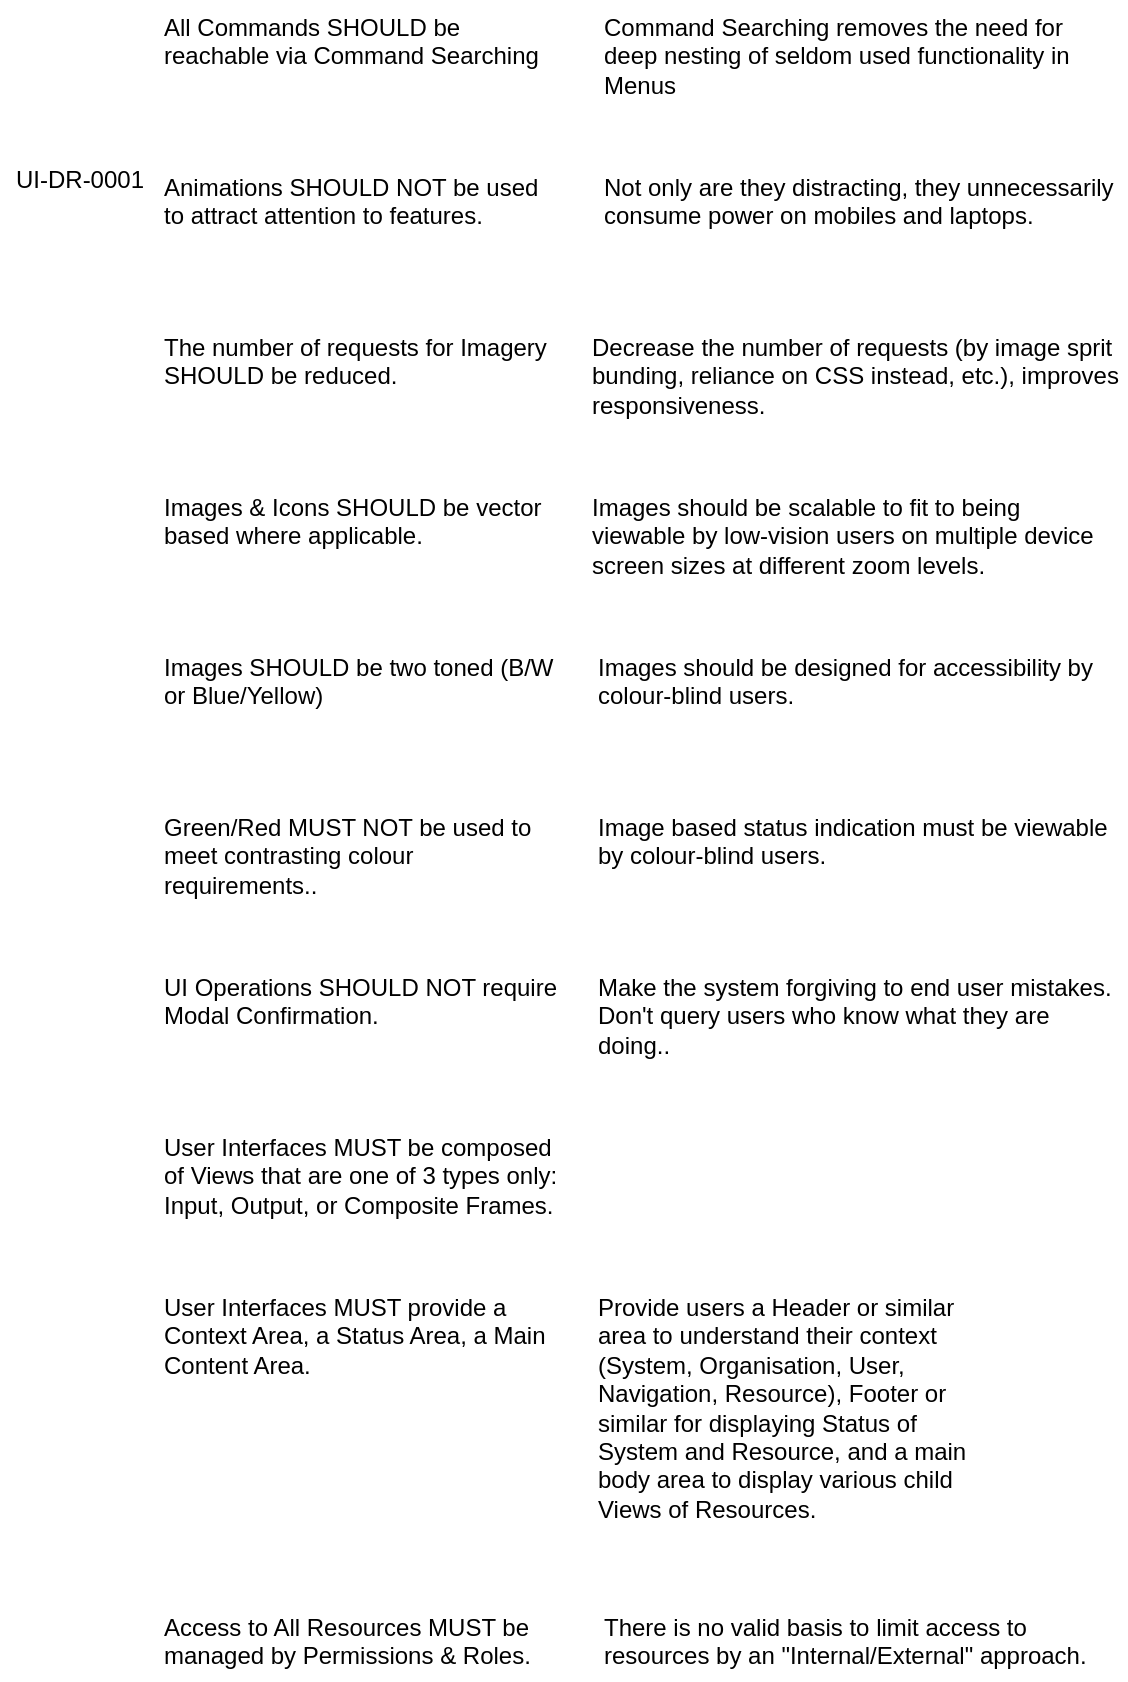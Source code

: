 <mxfile version="20.2.4" type="google"><diagram id="UjTpD7J7SCGLXTVWW-Ld" name="Page-1"><mxGraphModel grid="1" page="1" gridSize="10" guides="1" tooltips="1" connect="1" arrows="1" fold="1" pageScale="1" pageWidth="827" pageHeight="1169" math="0" shadow="0"><root><mxCell id="0"/><mxCell id="1" parent="0"/><mxCell id="_2b0OmPZJckOToqg2exx-1" value="UI-DR-0001" style="text;html=1;strokeColor=none;fillColor=none;align=center;verticalAlign=middle;whiteSpace=wrap;rounded=0;" vertex="1" parent="1"><mxGeometry x="120" y="160" width="80" height="20" as="geometry"/></mxCell><mxCell id="_2b0OmPZJckOToqg2exx-2" value="Animations SHOULD NOT be used to attract attention to features.&amp;nbsp;" style="text;html=1;strokeColor=none;fillColor=none;align=left;verticalAlign=top;whiteSpace=wrap;rounded=0;" vertex="1" parent="1"><mxGeometry x="200" y="160" width="200" height="40" as="geometry"/></mxCell><mxCell id="_2b0OmPZJckOToqg2exx-3" value="Not only are they distracting, they unnecessarily consume power on mobiles and laptops." style="text;html=1;strokeColor=none;fillColor=none;align=left;verticalAlign=top;whiteSpace=wrap;rounded=0;" vertex="1" parent="1"><mxGeometry x="420" y="160" width="260" height="40" as="geometry"/></mxCell><mxCell id="_2b0OmPZJckOToqg2exx-4" value="The number of requests for Imagery SHOULD be reduced." style="text;html=1;strokeColor=none;fillColor=none;align=left;verticalAlign=top;whiteSpace=wrap;rounded=0;" vertex="1" parent="1"><mxGeometry x="200" y="240" width="200" height="40" as="geometry"/></mxCell><mxCell id="_2b0OmPZJckOToqg2exx-5" value="Decrease the number of requests (by image sprit bunding, reliance on CSS instead, etc.), improves responsiveness.&amp;nbsp;&amp;nbsp;" style="text;html=1;strokeColor=none;fillColor=none;align=left;verticalAlign=top;whiteSpace=wrap;rounded=0;" vertex="1" parent="1"><mxGeometry x="414" y="240" width="266" height="40" as="geometry"/></mxCell><mxCell id="_2b0OmPZJckOToqg2exx-6" value="Images &amp;amp; Icons SHOULD be vector based where applicable." style="text;html=1;strokeColor=none;fillColor=none;align=left;verticalAlign=top;whiteSpace=wrap;rounded=0;" vertex="1" parent="1"><mxGeometry x="200" y="320" width="200" height="40" as="geometry"/></mxCell><mxCell id="_2b0OmPZJckOToqg2exx-7" value="Images should be scalable to fit to being viewable by low-vision users on multiple device screen sizes at different zoom levels." style="text;html=1;strokeColor=none;fillColor=none;align=left;verticalAlign=top;whiteSpace=wrap;rounded=0;" vertex="1" parent="1"><mxGeometry x="414" y="320" width="266" height="40" as="geometry"/></mxCell><mxCell id="_2b0OmPZJckOToqg2exx-8" value="Images SHOULD be two toned (B/W or Blue/Yellow)&amp;nbsp;" style="text;html=1;strokeColor=none;fillColor=none;align=left;verticalAlign=top;whiteSpace=wrap;rounded=0;" vertex="1" parent="1"><mxGeometry x="200" y="400" width="200" height="40" as="geometry"/></mxCell><mxCell id="_2b0OmPZJckOToqg2exx-9" value="Images should be designed for accessibility by colour-blind users." style="text;html=1;strokeColor=none;fillColor=none;align=left;verticalAlign=top;whiteSpace=wrap;rounded=0;" vertex="1" parent="1"><mxGeometry x="417" y="400" width="266" height="40" as="geometry"/></mxCell><mxCell id="_2b0OmPZJckOToqg2exx-10" value="Green/Red MUST NOT be used to meet contrasting colour requirements.." style="text;html=1;strokeColor=none;fillColor=none;align=left;verticalAlign=top;whiteSpace=wrap;rounded=0;" vertex="1" parent="1"><mxGeometry x="200" y="480" width="200" height="40" as="geometry"/></mxCell><mxCell id="_2b0OmPZJckOToqg2exx-11" value="Image based status indication must be viewable by colour-blind users.&amp;nbsp;" style="text;html=1;strokeColor=none;fillColor=none;align=left;verticalAlign=top;whiteSpace=wrap;rounded=0;" vertex="1" parent="1"><mxGeometry x="417" y="480" width="266" height="40" as="geometry"/></mxCell><mxCell id="_2b0OmPZJckOToqg2exx-12" value="UI Operations SHOULD NOT require Modal Confirmation.&amp;nbsp;" style="text;html=1;strokeColor=none;fillColor=none;align=left;verticalAlign=top;whiteSpace=wrap;rounded=0;" vertex="1" parent="1"><mxGeometry x="200" y="560" width="200" height="40" as="geometry"/></mxCell><mxCell id="_2b0OmPZJckOToqg2exx-13" value="Make the system forgiving to end user mistakes. Don't query users who know what they are doing.." style="text;html=1;strokeColor=none;fillColor=none;align=left;verticalAlign=top;whiteSpace=wrap;rounded=0;" vertex="1" parent="1"><mxGeometry x="417" y="560" width="266" height="40" as="geometry"/></mxCell><mxCell id="_2b0OmPZJckOToqg2exx-14" value="User Interfaces MUST be composed of Views that are one of 3 types only: Input, Output, or Composite Frames." style="text;html=1;strokeColor=none;fillColor=none;align=left;verticalAlign=top;whiteSpace=wrap;rounded=0;" vertex="1" parent="1"><mxGeometry x="200" y="640" width="200" height="40" as="geometry"/></mxCell><mxCell id="_2b0OmPZJckOToqg2exx-15" value="User Interfaces MUST provide a Context Area, a Status Area, a Main Content Area.&amp;nbsp;" style="text;html=1;strokeColor=none;fillColor=none;align=left;verticalAlign=top;whiteSpace=wrap;rounded=0;" vertex="1" parent="1"><mxGeometry x="200" y="720" width="200" height="40" as="geometry"/></mxCell><mxCell id="_2b0OmPZJckOToqg2exx-16" value="Provide users a Header or similar area to understand their context (System, Organisation, User, Navigation, Resource), Footer or similar for displaying Status of System and Resource, and a main body area to display various child Views of Resources.&amp;nbsp;&amp;nbsp;" style="text;html=1;strokeColor=none;fillColor=none;align=left;verticalAlign=top;whiteSpace=wrap;rounded=0;" vertex="1" parent="1"><mxGeometry x="417" y="720" width="200" height="40" as="geometry"/></mxCell><mxCell id="_2b0OmPZJckOToqg2exx-17" value="Access to All Resources MUST be managed by Permissions &amp;amp; Roles." style="text;html=1;strokeColor=none;fillColor=none;align=left;verticalAlign=top;whiteSpace=wrap;rounded=0;" vertex="1" parent="1"><mxGeometry x="200" y="880" width="200" height="40" as="geometry"/></mxCell><mxCell id="_2b0OmPZJckOToqg2exx-18" value="There is no valid basis to limit access to resources by an &quot;Internal/External&quot; approach." style="text;html=1;strokeColor=none;fillColor=none;align=left;verticalAlign=top;whiteSpace=wrap;rounded=0;" vertex="1" parent="1"><mxGeometry x="420" y="880" width="260" height="40" as="geometry"/></mxCell><mxCell id="_2b0OmPZJckOToqg2exx-19" value="All Commands SHOULD be reachable via Command Searching" style="text;html=1;strokeColor=none;fillColor=none;align=left;verticalAlign=top;whiteSpace=wrap;rounded=0;" vertex="1" parent="1"><mxGeometry x="200" y="80" width="200" height="40" as="geometry"/></mxCell><mxCell id="_2b0OmPZJckOToqg2exx-20" value="Command Searching removes the need for deep nesting of seldom used functionality in Menus" style="text;html=1;strokeColor=none;fillColor=none;align=left;verticalAlign=top;whiteSpace=wrap;rounded=0;" vertex="1" parent="1"><mxGeometry x="420" y="80" width="260" height="40" as="geometry"/></mxCell></root></mxGraphModel></diagram></mxfile>